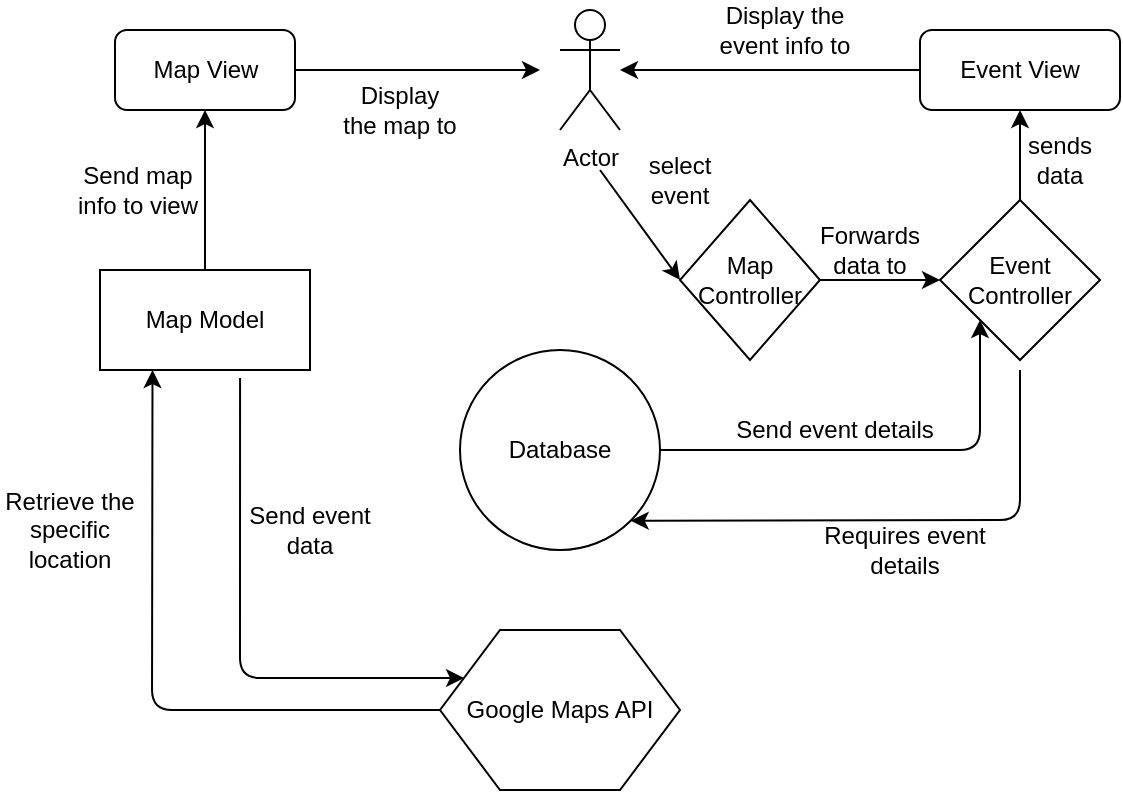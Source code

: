 <mxfile version="12.1.7" type="device" pages="1"><diagram id="4PZUYUMi6iTJMcPpei6X" name="Page-1"><mxGraphModel dx="1038" dy="615" grid="1" gridSize="10" guides="1" tooltips="1" connect="1" arrows="1" fold="1" page="1" pageScale="1" pageWidth="850" pageHeight="1100" math="0" shadow="0"><root><mxCell id="0"/><mxCell id="1" parent="0"/><mxCell id="6Nrbhk6tnV67KjKVf-1X-1" value="Actor" style="shape=umlActor;verticalLabelPosition=bottom;labelBackgroundColor=#ffffff;verticalAlign=top;html=1;outlineConnect=0;" vertex="1" parent="1"><mxGeometry x="390" y="110" width="30" height="60" as="geometry"/></mxCell><mxCell id="6Nrbhk6tnV67KjKVf-1X-5" value="Map View" style="rounded=1;whiteSpace=wrap;html=1;" vertex="1" parent="1"><mxGeometry x="167.5" y="120" width="90" height="40" as="geometry"/></mxCell><mxCell id="6Nrbhk6tnV67KjKVf-1X-6" value="Event View" style="rounded=1;whiteSpace=wrap;html=1;" vertex="1" parent="1"><mxGeometry x="570" y="120" width="100" height="40" as="geometry"/></mxCell><mxCell id="6Nrbhk6tnV67KjKVf-1X-7" value="Map Model" style="rounded=0;whiteSpace=wrap;html=1;" vertex="1" parent="1"><mxGeometry x="160" y="240" width="105" height="50" as="geometry"/></mxCell><mxCell id="6Nrbhk6tnV67KjKVf-1X-8" value="Google Maps API" style="shape=hexagon;perimeter=hexagonPerimeter2;whiteSpace=wrap;html=1;" vertex="1" parent="1"><mxGeometry x="330" y="420" width="120" height="80" as="geometry"/></mxCell><mxCell id="6Nrbhk6tnV67KjKVf-1X-9" value="" style="endArrow=classic;html=1;exitX=1;exitY=0.5;exitDx=0;exitDy=0;" edge="1" parent="1" source="6Nrbhk6tnV67KjKVf-1X-5"><mxGeometry width="50" height="50" relative="1" as="geometry"><mxPoint x="320" y="170" as="sourcePoint"/><mxPoint x="380" y="140" as="targetPoint"/></mxGeometry></mxCell><mxCell id="6Nrbhk6tnV67KjKVf-1X-10" value="" style="endArrow=classic;html=1;entryX=0.5;entryY=1;entryDx=0;entryDy=0;" edge="1" parent="1" source="6Nrbhk6tnV67KjKVf-1X-7" target="6Nrbhk6tnV67KjKVf-1X-5"><mxGeometry width="50" height="50" relative="1" as="geometry"><mxPoint x="265" y="219.289" as="sourcePoint"/><mxPoint x="265" y="169.289" as="targetPoint"/></mxGeometry></mxCell><mxCell id="6Nrbhk6tnV67KjKVf-1X-11" value="" style="endArrow=classic;html=1;exitX=0;exitY=0.5;exitDx=0;exitDy=0;entryX=0.25;entryY=1;entryDx=0;entryDy=0;" edge="1" parent="1" source="6Nrbhk6tnV67KjKVf-1X-8" target="6Nrbhk6tnV67KjKVf-1X-7"><mxGeometry width="50" height="50" relative="1" as="geometry"><mxPoint x="240" y="480" as="sourcePoint"/><mxPoint x="200" y="450" as="targetPoint"/><Array as="points"><mxPoint x="186" y="460"/></Array></mxGeometry></mxCell><mxCell id="6Nrbhk6tnV67KjKVf-1X-12" value="" style="endArrow=classic;html=1;exitX=0;exitY=0.5;exitDx=0;exitDy=0;" edge="1" parent="1" source="6Nrbhk6tnV67KjKVf-1X-6"><mxGeometry width="50" height="50" relative="1" as="geometry"><mxPoint x="440" y="170" as="sourcePoint"/><mxPoint x="420" y="140" as="targetPoint"/><Array as="points"/></mxGeometry></mxCell><mxCell id="6Nrbhk6tnV67KjKVf-1X-13" value="Display the map to" style="text;html=1;strokeColor=none;fillColor=none;align=center;verticalAlign=middle;whiteSpace=wrap;rounded=0;" vertex="1" parent="1"><mxGeometry x="280" y="150" width="60" height="20" as="geometry"/></mxCell><mxCell id="6Nrbhk6tnV67KjKVf-1X-14" value="Display the event info to" style="text;html=1;strokeColor=none;fillColor=none;align=center;verticalAlign=middle;whiteSpace=wrap;rounded=0;" vertex="1" parent="1"><mxGeometry x="460" y="110" width="85" height="20" as="geometry"/></mxCell><mxCell id="6Nrbhk6tnV67KjKVf-1X-15" value="Database" style="ellipse;whiteSpace=wrap;html=1;aspect=fixed;" vertex="1" parent="1"><mxGeometry x="340" y="280" width="100" height="100" as="geometry"/></mxCell><mxCell id="6Nrbhk6tnV67KjKVf-1X-16" value="" style="endArrow=classic;html=1;exitX=0.667;exitY=1.08;exitDx=0;exitDy=0;exitPerimeter=0;entryX=0;entryY=0.25;entryDx=0;entryDy=0;" edge="1" parent="1" source="6Nrbhk6tnV67KjKVf-1X-7" target="6Nrbhk6tnV67KjKVf-1X-8"><mxGeometry width="50" height="50" relative="1" as="geometry"><mxPoint x="210" y="340" as="sourcePoint"/><mxPoint x="230" y="420" as="targetPoint"/><Array as="points"><mxPoint x="230" y="444"/></Array></mxGeometry></mxCell><mxCell id="6Nrbhk6tnV67KjKVf-1X-17" value="Send map info to view" style="text;html=1;strokeColor=none;fillColor=none;align=center;verticalAlign=middle;whiteSpace=wrap;rounded=0;" vertex="1" parent="1"><mxGeometry x="144.5" y="190" width="68" height="20" as="geometry"/></mxCell><mxCell id="6Nrbhk6tnV67KjKVf-1X-18" value="&lt;div&gt;Send event data&lt;/div&gt;" style="text;html=1;strokeColor=none;fillColor=none;align=center;verticalAlign=middle;whiteSpace=wrap;rounded=0;" vertex="1" parent="1"><mxGeometry x="230" y="360" width="70" height="20" as="geometry"/></mxCell><mxCell id="6Nrbhk6tnV67KjKVf-1X-20" value="Retrieve the specific location" style="text;html=1;strokeColor=none;fillColor=none;align=center;verticalAlign=middle;whiteSpace=wrap;rounded=0;" vertex="1" parent="1"><mxGeometry x="110.5" y="360" width="68" height="20" as="geometry"/></mxCell><mxCell id="6Nrbhk6tnV67KjKVf-1X-21" value="Map Controller" style="rhombus;whiteSpace=wrap;html=1;" vertex="1" parent="1"><mxGeometry x="450" y="205" width="70" height="80" as="geometry"/></mxCell><mxCell id="6Nrbhk6tnV67KjKVf-1X-22" value="" style="endArrow=classic;html=1;entryX=0;entryY=0.5;entryDx=0;entryDy=0;" edge="1" parent="1" target="6Nrbhk6tnV67KjKVf-1X-21"><mxGeometry width="50" height="50" relative="1" as="geometry"><mxPoint x="410" y="190" as="sourcePoint"/><mxPoint x="470" y="200" as="targetPoint"/></mxGeometry></mxCell><mxCell id="6Nrbhk6tnV67KjKVf-1X-23" value="select event" style="text;html=1;strokeColor=none;fillColor=none;align=center;verticalAlign=middle;whiteSpace=wrap;rounded=0;" vertex="1" parent="1"><mxGeometry x="430" y="185" width="40" height="20" as="geometry"/></mxCell><mxCell id="6Nrbhk6tnV67KjKVf-1X-24" value="Event Controller" style="rhombus;whiteSpace=wrap;html=1;" vertex="1" parent="1"><mxGeometry x="580" y="205" width="80" height="80" as="geometry"/></mxCell><mxCell id="6Nrbhk6tnV67KjKVf-1X-26" value="" style="endArrow=classic;html=1;exitX=0.5;exitY=0;exitDx=0;exitDy=0;entryX=0.5;entryY=1;entryDx=0;entryDy=0;" edge="1" parent="1" source="6Nrbhk6tnV67KjKVf-1X-24" target="6Nrbhk6tnV67KjKVf-1X-6"><mxGeometry width="50" height="50" relative="1" as="geometry"><mxPoint x="600" y="210" as="sourcePoint"/><mxPoint x="650" y="160" as="targetPoint"/></mxGeometry></mxCell><mxCell id="6Nrbhk6tnV67KjKVf-1X-27" value="sends data" style="text;html=1;strokeColor=none;fillColor=none;align=center;verticalAlign=middle;whiteSpace=wrap;rounded=0;" vertex="1" parent="1"><mxGeometry x="620" y="175" width="40" height="20" as="geometry"/></mxCell><mxCell id="6Nrbhk6tnV67KjKVf-1X-28" value="" style="endArrow=classic;html=1;exitX=1;exitY=0.5;exitDx=0;exitDy=0;entryX=0;entryY=0.5;entryDx=0;entryDy=0;" edge="1" parent="1" source="6Nrbhk6tnV67KjKVf-1X-21" target="6Nrbhk6tnV67KjKVf-1X-24"><mxGeometry width="50" height="50" relative="1" as="geometry"><mxPoint x="530" y="270" as="sourcePoint"/><mxPoint x="580" y="220" as="targetPoint"/></mxGeometry></mxCell><mxCell id="6Nrbhk6tnV67KjKVf-1X-29" value="Forwards data to" style="text;html=1;strokeColor=none;fillColor=none;align=center;verticalAlign=middle;whiteSpace=wrap;rounded=0;" vertex="1" parent="1"><mxGeometry x="525" y="220" width="40" height="20" as="geometry"/></mxCell><mxCell id="6Nrbhk6tnV67KjKVf-1X-30" value="" style="endArrow=classic;html=1;entryX=1;entryY=1;entryDx=0;entryDy=0;" edge="1" parent="1" target="6Nrbhk6tnV67KjKVf-1X-15"><mxGeometry width="50" height="50" relative="1" as="geometry"><mxPoint x="620" y="290" as="sourcePoint"/><mxPoint x="650" y="280" as="targetPoint"/><Array as="points"><mxPoint x="620" y="365"/></Array></mxGeometry></mxCell><mxCell id="6Nrbhk6tnV67KjKVf-1X-31" value="" style="endArrow=classic;html=1;exitX=1;exitY=0.5;exitDx=0;exitDy=0;entryX=0;entryY=1;entryDx=0;entryDy=0;" edge="1" parent="1" source="6Nrbhk6tnV67KjKVf-1X-15" target="6Nrbhk6tnV67KjKVf-1X-24"><mxGeometry width="50" height="50" relative="1" as="geometry"><mxPoint x="520" y="350" as="sourcePoint"/><mxPoint x="570" y="300" as="targetPoint"/><Array as="points"><mxPoint x="600" y="330"/></Array></mxGeometry></mxCell><mxCell id="6Nrbhk6tnV67KjKVf-1X-32" value="Requires event details" style="text;html=1;strokeColor=none;fillColor=none;align=center;verticalAlign=middle;whiteSpace=wrap;rounded=0;" vertex="1" parent="1"><mxGeometry x="520" y="370" width="85" height="20" as="geometry"/></mxCell><mxCell id="6Nrbhk6tnV67KjKVf-1X-33" value="Send event details" style="text;html=1;strokeColor=none;fillColor=none;align=center;verticalAlign=middle;whiteSpace=wrap;rounded=0;" vertex="1" parent="1"><mxGeometry x="475" y="310" width="105" height="20" as="geometry"/></mxCell></root></mxGraphModel></diagram></mxfile>